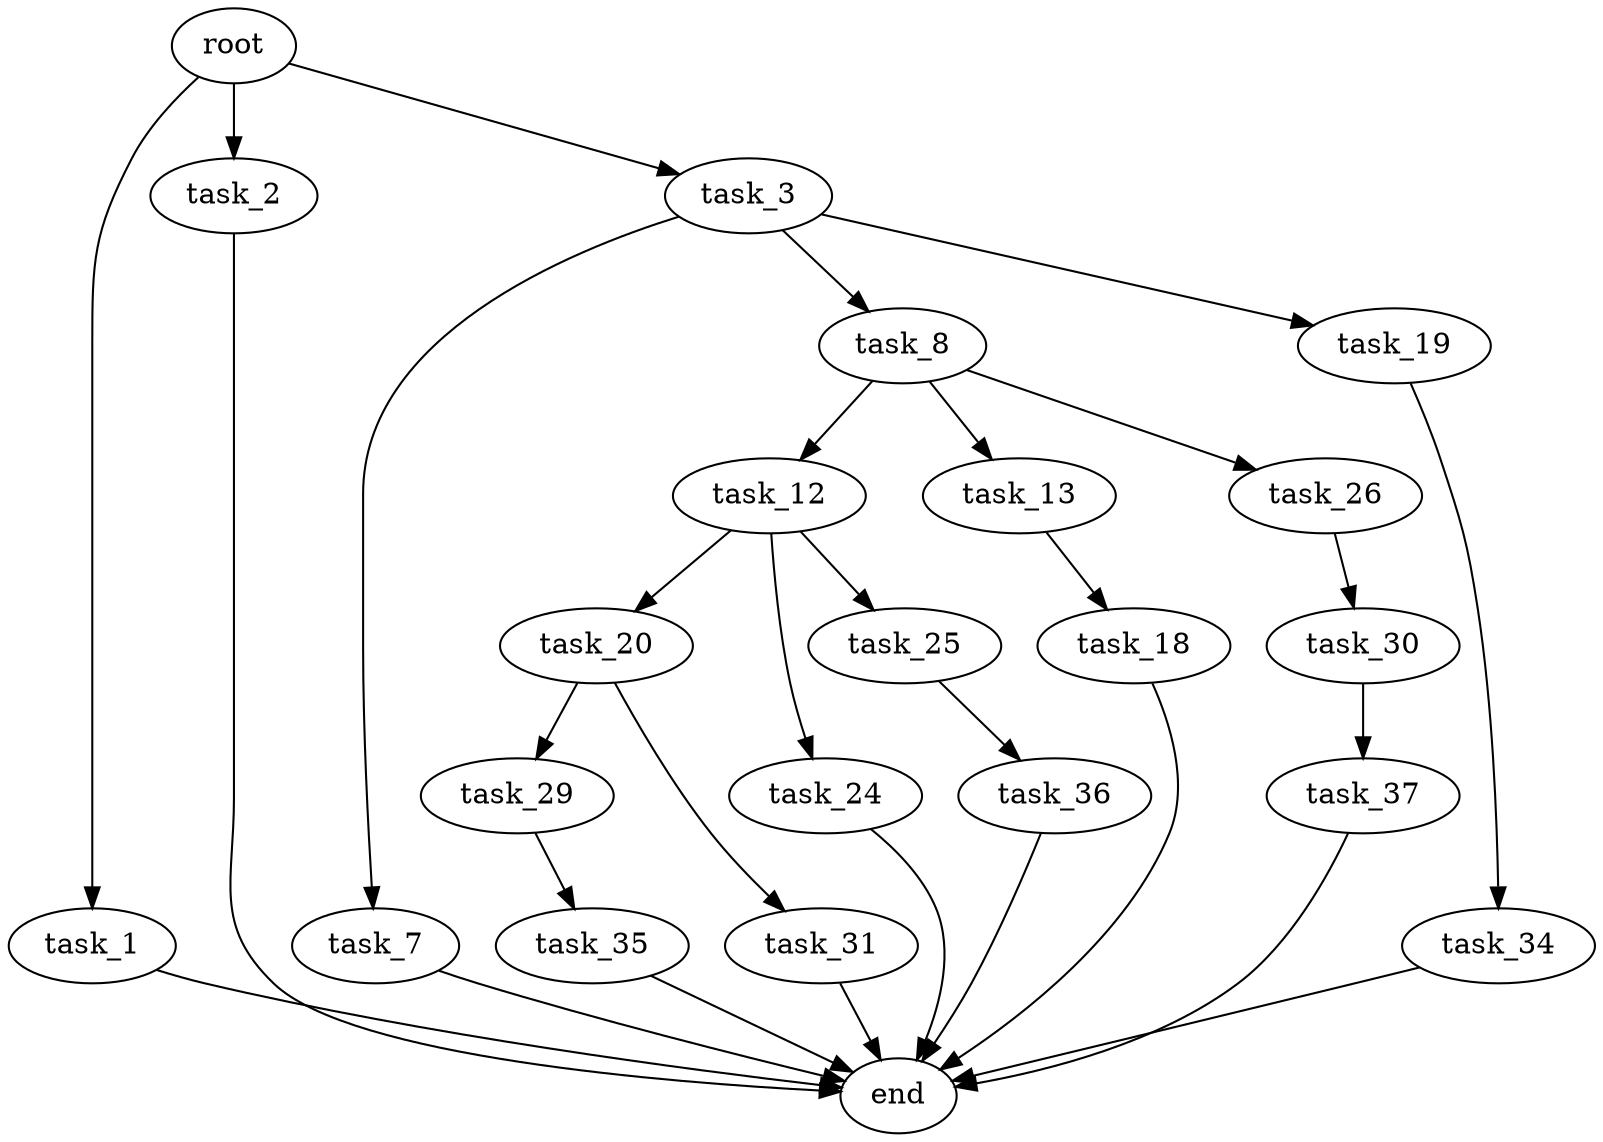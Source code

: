digraph G {
  root [size="0.000000"];
  task_1 [size="134217728000.000000"];
  task_2 [size="1857946660.000000"];
  task_3 [size="549755813888.000000"];
  task_7 [size="41953455276.000000"];
  task_8 [size="22702503843.000000"];
  task_12 [size="12509964811.000000"];
  task_13 [size="28991029248.000000"];
  task_18 [size="3429887824.000000"];
  task_19 [size="231928233984.000000"];
  task_20 [size="445479235693.000000"];
  task_24 [size="625655057679.000000"];
  task_25 [size="53823132291.000000"];
  task_26 [size="5959716018.000000"];
  task_29 [size="722432116244.000000"];
  task_30 [size="830607219.000000"];
  task_31 [size="9500494027.000000"];
  task_34 [size="26850597085.000000"];
  task_35 [size="10050120277.000000"];
  task_36 [size="368293445632.000000"];
  task_37 [size="6311923087.000000"];
  end [size="0.000000"];

  root -> task_1 [size="1.000000"];
  root -> task_2 [size="1.000000"];
  root -> task_3 [size="1.000000"];
  task_1 -> end [size="1.000000"];
  task_2 -> end [size="1.000000"];
  task_3 -> task_7 [size="536870912.000000"];
  task_3 -> task_8 [size="536870912.000000"];
  task_3 -> task_19 [size="536870912.000000"];
  task_7 -> end [size="1.000000"];
  task_8 -> task_12 [size="838860800.000000"];
  task_8 -> task_13 [size="838860800.000000"];
  task_8 -> task_26 [size="838860800.000000"];
  task_12 -> task_20 [size="838860800.000000"];
  task_12 -> task_24 [size="838860800.000000"];
  task_12 -> task_25 [size="838860800.000000"];
  task_13 -> task_18 [size="75497472.000000"];
  task_18 -> end [size="1.000000"];
  task_19 -> task_34 [size="301989888.000000"];
  task_20 -> task_29 [size="679477248.000000"];
  task_20 -> task_31 [size="679477248.000000"];
  task_24 -> end [size="1.000000"];
  task_25 -> task_36 [size="75497472.000000"];
  task_26 -> task_30 [size="209715200.000000"];
  task_29 -> task_35 [size="838860800.000000"];
  task_30 -> task_37 [size="33554432.000000"];
  task_31 -> end [size="1.000000"];
  task_34 -> end [size="1.000000"];
  task_35 -> end [size="1.000000"];
  task_36 -> end [size="1.000000"];
  task_37 -> end [size="1.000000"];
}

